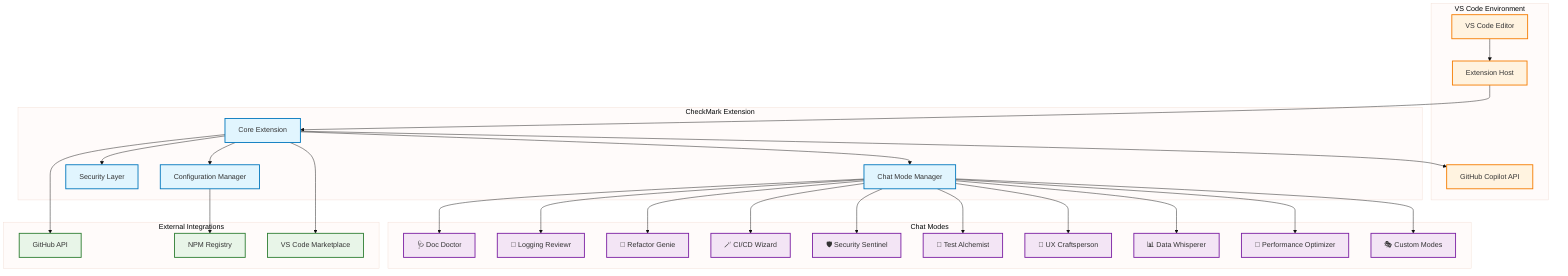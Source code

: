 ---
config:
  theme: base
  themeVariables:
    primaryColor: "#e1f5fe"
  accessibility:
    enabled: true
    ariaDescribedBy: "system-architecture-desc"
    ariaLabelledBy: "system-architecture-title"
---

%%{init: {"accessibility": {"enabled": true, "ariaDescribedBy": "system-architecture-desc", "ariaLabelledBy": "system-architecture-title", "ariaDescription": "System architecture diagram showing the CheckMark Copilot Extension components including VS Code environment, core extension, chat modes, and external integrations"}}}%%

graph TB
    subgraph "VS Code Environment"
        VSCode[VS Code Editor]
        CopilotAPI[GitHub Copilot API]
        ExtensionHost[Extension Host]
    end

    subgraph "CheckMark Extension"
        Core[Core Extension]
        ChatModes[Chat Mode Manager]
        Security[Security Layer]
        Config[Configuration Manager]
    end

    subgraph "Chat Modes"
        DocDoctor[🩺 Doc Doctor]
        LogReviewr[🔎 Logging Reviewr]
        RefactorGenie[🧞 Refactor Genie]
        CICDWizard[🪄 CI/CD Wizard]
        SecuritySentinel[🛡️ Security Sentinel]
        TestAlchemist[🧪 Test Alchemist]
        UXCrafter[🎨 UX Craftsperson]
        DataWhisperer[📊 Data Whisperer]
        PerfOptimizer[🚀 Performance Optimizer]
        ModeCustom[🎭 Custom Modes]
    end

    subgraph "External Integrations"
        GitHub[GitHub API]
        NPM[NPM Registry]
        Marketplace[VS Code Marketplace]
    end

    VSCode --> ExtensionHost
    ExtensionHost --> Core
    Core --> ChatModes
    Core --> Security
    Core --> Config

    ChatModes --> DocDoctor
    ChatModes --> LogReviewr
    ChatModes --> RefactorGenie
    ChatModes --> CICDWizard
    ChatModes --> SecuritySentinel
    ChatModes --> TestAlchemist
    ChatModes --> UXCrafter
    ChatModes --> DataWhisperer
    ChatModes --> PerfOptimizer
    ChatModes --> ModeCustom

    Core --> CopilotAPI
    Core --> GitHub
    Config --> NPM
    Core --> Marketplace

    classDef coreComponent fill:#e1f5fe,stroke:#0277bd,stroke-width:2px
    classDef chatMode fill:#f3e5f5,stroke:#7b1fa2,stroke-width:2px
    classDef external fill:#e8f5e8,stroke:#2e7d32,stroke-width:2px
    classDef vscode fill:#fff3e0,stroke:#f57c00,stroke-width:2px

    class Core,ChatModes,Security,Config coreComponent
    class DocDoctor,LogReviewr,RefactorGenie,CICDWizard,SecuritySentinel,TestAlchemist,UXCrafter,DataWhisperer,PerfOptimizer,ModeCustom chatMode
    class GitHub,NPM,Marketplace external
    class VSCode,CopilotAPI,ExtensionHost vscode
